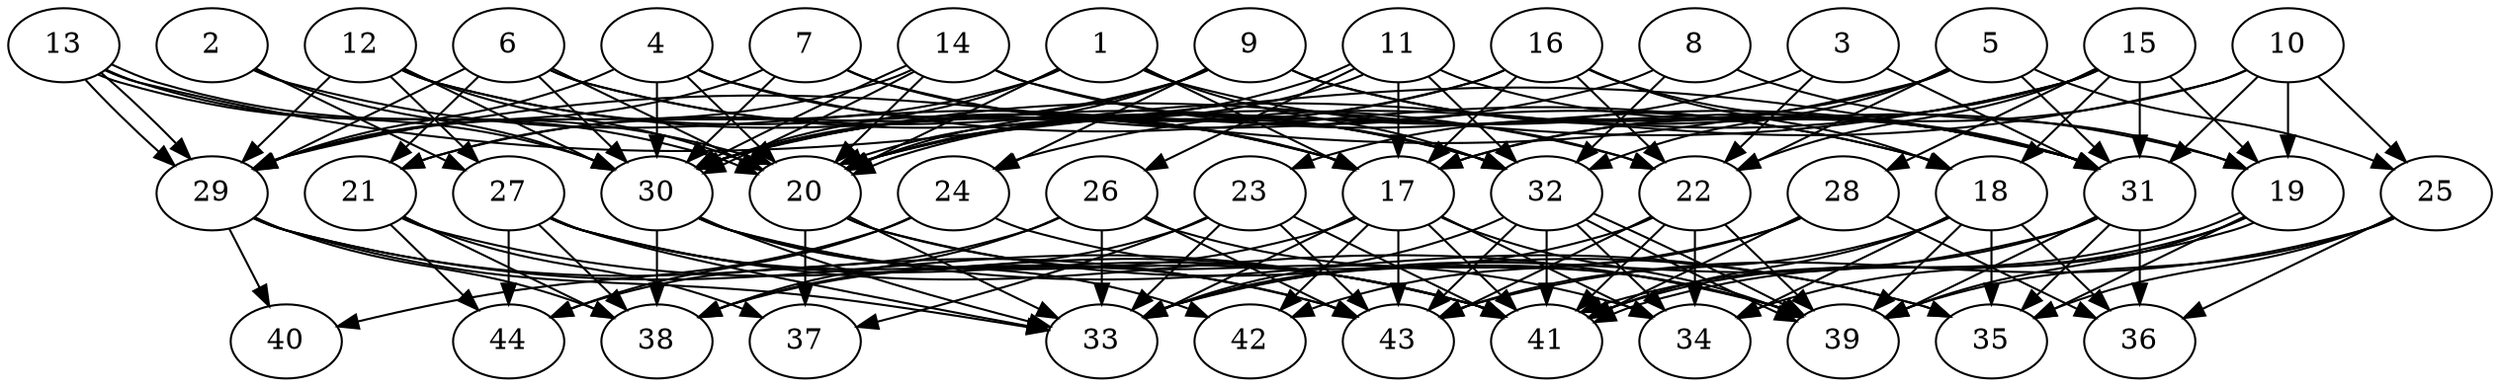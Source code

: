 // DAG (tier=3-complex, mode=data, n=44, ccr=0.506, fat=0.789, density=0.781, regular=0.336, jump=0.230, mindata=4194304, maxdata=33554432)
// DAG automatically generated by daggen at Sun Aug 24 16:33:35 2025
// /home/ermia/Project/Environments/daggen/bin/daggen --dot --ccr 0.506 --fat 0.789 --regular 0.336 --density 0.781 --jump 0.230 --mindata 4194304 --maxdata 33554432 -n 44 
digraph G {
  1 [size="7868933554037143371776", alpha="0.13", expect_size="3934466777018571685888"]
  1 -> 17 [size ="3164952810487808"]
  1 -> 20 [size ="3164952810487808"]
  1 -> 21 [size ="3164952810487808"]
  1 -> 30 [size ="3164952810487808"]
  1 -> 31 [size ="3164952810487808"]
  1 -> 32 [size ="3164952810487808"]
  2 [size="1530455133284504436736", alpha="0.19", expect_size="765227566642252218368"]
  2 -> 17 [size ="1062438308937728"]
  2 -> 27 [size ="1062438308937728"]
  2 -> 30 [size ="1062438308937728"]
  3 [size="2389627976681294659584", alpha="0.15", expect_size="1194813988340647329792"]
  3 -> 20 [size ="1429914871922688"]
  3 -> 22 [size ="1429914871922688"]
  3 -> 31 [size ="1429914871922688"]
  4 [size="8246061336748422144", alpha="0.15", expect_size="4123030668374211072"]
  4 -> 17 [size ="5664593745543168"]
  4 -> 18 [size ="5664593745543168"]
  4 -> 20 [size ="5664593745543168"]
  4 -> 29 [size ="5664593745543168"]
  4 -> 30 [size ="5664593745543168"]
  5 [size="54281285315011608", alpha="0.17", expect_size="27140642657505804"]
  5 -> 22 [size ="1825294000324608"]
  5 -> 23 [size ="1825294000324608"]
  5 -> 25 [size ="1825294000324608"]
  5 -> 29 [size ="1825294000324608"]
  5 -> 31 [size ="1825294000324608"]
  5 -> 32 [size ="1825294000324608"]
  6 [size="4579192077372420", alpha="0.06", expect_size="2289596038686210"]
  6 -> 20 [size ="472866369830912"]
  6 -> 21 [size ="472866369830912"]
  6 -> 22 [size ="472866369830912"]
  6 -> 29 [size ="472866369830912"]
  6 -> 30 [size ="472866369830912"]
  6 -> 32 [size ="472866369830912"]
  7 [size="17024035009990074826752", alpha="0.06", expect_size="8512017504995037413376"]
  7 -> 18 [size ="5294175364841472"]
  7 -> 29 [size ="5294175364841472"]
  7 -> 30 [size ="5294175364841472"]
  7 -> 32 [size ="5294175364841472"]
  8 [size="15563601419854484", alpha="0.12", expect_size="7781800709927242"]
  8 -> 19 [size ="344887081828352"]
  8 -> 30 [size ="344887081828352"]
  8 -> 32 [size ="344887081828352"]
  9 [size="11658178068107524", alpha="0.06", expect_size="5829089034053762"]
  9 -> 19 [size ="208960904757248"]
  9 -> 20 [size ="208960904757248"]
  9 -> 21 [size ="208960904757248"]
  9 -> 24 [size ="208960904757248"]
  9 -> 30 [size ="208960904757248"]
  9 -> 31 [size ="208960904757248"]
  10 [size="12082792010679106666496", alpha="0.19", expect_size="6041396005339553333248"]
  10 -> 17 [size ="4212450916302848"]
  10 -> 19 [size ="4212450916302848"]
  10 -> 20 [size ="4212450916302848"]
  10 -> 25 [size ="4212450916302848"]
  10 -> 31 [size ="4212450916302848"]
  11 [size="296702046165659968", alpha="0.15", expect_size="148351023082829984"]
  11 -> 17 [size ="8537401806815232"]
  11 -> 20 [size ="8537401806815232"]
  11 -> 20 [size ="8537401806815232"]
  11 -> 26 [size ="8537401806815232"]
  11 -> 31 [size ="8537401806815232"]
  11 -> 32 [size ="8537401806815232"]
  12 [size="248231497524521600", alpha="0.05", expect_size="124115748762260800"]
  12 -> 17 [size ="6960746424434688"]
  12 -> 20 [size ="6960746424434688"]
  12 -> 27 [size ="6960746424434688"]
  12 -> 29 [size ="6960746424434688"]
  12 -> 30 [size ="6960746424434688"]
  12 -> 32 [size ="6960746424434688"]
  13 [size="16567040498185318400", alpha="0.00", expect_size="8283520249092659200"]
  13 -> 20 [size ="7244859417034752"]
  13 -> 20 [size ="7244859417034752"]
  13 -> 29 [size ="7244859417034752"]
  13 -> 29 [size ="7244859417034752"]
  13 -> 30 [size ="7244859417034752"]
  13 -> 31 [size ="7244859417034752"]
  14 [size="15647931208789785575424", alpha="0.09", expect_size="7823965604394892787712"]
  14 -> 20 [size ="5004890795409408"]
  14 -> 22 [size ="5004890795409408"]
  14 -> 29 [size ="5004890795409408"]
  14 -> 30 [size ="5004890795409408"]
  14 -> 30 [size ="5004890795409408"]
  14 -> 31 [size ="5004890795409408"]
  15 [size="313457216275916096", alpha="0.00", expect_size="156728608137958048"]
  15 -> 17 [size ="7932469059780608"]
  15 -> 18 [size ="7932469059780608"]
  15 -> 19 [size ="7932469059780608"]
  15 -> 22 [size ="7932469059780608"]
  15 -> 24 [size ="7932469059780608"]
  15 -> 28 [size ="7932469059780608"]
  15 -> 30 [size ="7932469059780608"]
  15 -> 31 [size ="7932469059780608"]
  16 [size="1517501260926711552", alpha="0.05", expect_size="758750630463355776"]
  16 -> 17 [size ="936861753147392"]
  16 -> 18 [size ="936861753147392"]
  16 -> 20 [size ="936861753147392"]
  16 -> 22 [size ="936861753147392"]
  16 -> 30 [size ="936861753147392"]
  16 -> 31 [size ="936861753147392"]
  17 [size="88201123446469088", alpha="0.19", expect_size="44100561723234544"]
  17 -> 33 [size ="1538351286976512"]
  17 -> 34 [size ="1538351286976512"]
  17 -> 38 [size ="1538351286976512"]
  17 -> 39 [size ="1538351286976512"]
  17 -> 41 [size ="1538351286976512"]
  17 -> 42 [size ="1538351286976512"]
  17 -> 43 [size ="1538351286976512"]
  18 [size="15022260337874204672", alpha="0.15", expect_size="7511130168937102336"]
  18 -> 34 [size ="6087694371258368"]
  18 -> 35 [size ="6087694371258368"]
  18 -> 36 [size ="6087694371258368"]
  18 -> 39 [size ="6087694371258368"]
  18 -> 41 [size ="6087694371258368"]
  18 -> 43 [size ="6087694371258368"]
  19 [size="1272700627681424703488", alpha="0.02", expect_size="636350313840712351744"]
  19 -> 34 [size ="939523164864512"]
  19 -> 35 [size ="939523164864512"]
  19 -> 39 [size ="939523164864512"]
  19 -> 41 [size ="939523164864512"]
  19 -> 41 [size ="939523164864512"]
  20 [size="460271312737140736000", alpha="0.00", expect_size="230135656368570368000"]
  20 -> 33 [size ="476905786572800"]
  20 -> 34 [size ="476905786572800"]
  20 -> 35 [size ="476905786572800"]
  20 -> 37 [size ="476905786572800"]
  21 [size="14004380324619517689856", alpha="0.08", expect_size="7002190162309758844928"]
  21 -> 37 [size ="4647997845536768"]
  21 -> 38 [size ="4647997845536768"]
  21 -> 41 [size ="4647997845536768"]
  21 -> 44 [size ="4647997845536768"]
  22 [size="14272007099323124809728", alpha="0.12", expect_size="7136003549661562404864"]
  22 -> 33 [size ="4707026995249152"]
  22 -> 34 [size ="4707026995249152"]
  22 -> 39 [size ="4707026995249152"]
  22 -> 41 [size ="4707026995249152"]
  22 -> 43 [size ="4707026995249152"]
  23 [size="282205375780249664", alpha="0.02", expect_size="141102687890124832"]
  23 -> 33 [size ="7168638385651712"]
  23 -> 37 [size ="7168638385651712"]
  23 -> 38 [size ="7168638385651712"]
  23 -> 41 [size ="7168638385651712"]
  23 -> 43 [size ="7168638385651712"]
  24 [size="145215730106014629888", alpha="0.07", expect_size="72607865053007314944"]
  24 -> 39 [size ="221020434726912"]
  24 -> 40 [size ="221020434726912"]
  24 -> 44 [size ="221020434726912"]
  25 [size="1374259608256835072", alpha="0.19", expect_size="687129804128417536"]
  25 -> 35 [size ="514296329011200"]
  25 -> 36 [size ="514296329011200"]
  25 -> 39 [size ="514296329011200"]
  25 -> 43 [size ="514296329011200"]
  26 [size="95162203501729536", alpha="0.17", expect_size="47581101750864768"]
  26 -> 33 [size ="4290254785740800"]
  26 -> 38 [size ="4290254785740800"]
  26 -> 39 [size ="4290254785740800"]
  26 -> 43 [size ="4290254785740800"]
  26 -> 44 [size ="4290254785740800"]
  27 [size="27036304259451715584000", alpha="0.20", expect_size="13518152129725857792000"]
  27 -> 33 [size ="7206452645068800"]
  27 -> 38 [size ="7206452645068800"]
  27 -> 39 [size ="7206452645068800"]
  27 -> 41 [size ="7206452645068800"]
  27 -> 43 [size ="7206452645068800"]
  27 -> 44 [size ="7206452645068800"]
  28 [size="856328217516738688", alpha="0.17", expect_size="428164108758369344"]
  28 -> 33 [size ="775028056522752"]
  28 -> 36 [size ="775028056522752"]
  28 -> 41 [size ="775028056522752"]
  28 -> 42 [size ="775028056522752"]
  29 [size="41407566840331304", alpha="0.08", expect_size="20703783420165652"]
  29 -> 33 [size ="4991785776447488"]
  29 -> 38 [size ="4991785776447488"]
  29 -> 40 [size ="4991785776447488"]
  29 -> 41 [size ="4991785776447488"]
  29 -> 43 [size ="4991785776447488"]
  30 [size="18984058479205632", alpha="0.04", expect_size="9492029239602816"]
  30 -> 33 [size ="1472280429330432"]
  30 -> 35 [size ="1472280429330432"]
  30 -> 38 [size ="1472280429330432"]
  30 -> 41 [size ="1472280429330432"]
  30 -> 42 [size ="1472280429330432"]
  31 [size="9096723363892399104", alpha="0.14", expect_size="4548361681946199552"]
  31 -> 33 [size ="4307725706067968"]
  31 -> 35 [size ="4307725706067968"]
  31 -> 36 [size ="4307725706067968"]
  31 -> 39 [size ="4307725706067968"]
  31 -> 41 [size ="4307725706067968"]
  32 [size="26845811243052699746304", alpha="0.00", expect_size="13422905621526349873152"]
  32 -> 33 [size ="7172562509365248"]
  32 -> 34 [size ="7172562509365248"]
  32 -> 39 [size ="7172562509365248"]
  32 -> 39 [size ="7172562509365248"]
  32 -> 41 [size ="7172562509365248"]
  32 -> 43 [size ="7172562509365248"]
  33 [size="4809901194166131712", alpha="0.04", expect_size="2404950597083065856"]
  34 [size="8833904134907450368", alpha="0.10", expect_size="4416952067453725184"]
  35 [size="63331993606328520", alpha="0.00", expect_size="31665996803164260"]
  36 [size="2436604914422832431104", alpha="0.00", expect_size="1218302457211416215552"]
  37 [size="2356004225478146048", alpha="0.17", expect_size="1178002112739073024"]
  38 [size="1403520806774736896", alpha="0.18", expect_size="701760403387368448"]
  39 [size="297807853017963776", alpha="0.18", expect_size="148903926508981888"]
  40 [size="18770890400888098816", alpha="0.11", expect_size="9385445200444049408"]
  41 [size="502056825259074816", alpha="0.13", expect_size="251028412629537408"]
  42 [size="150914248148544160", alpha="0.06", expect_size="75457124074272080"]
  43 [size="15401778319437520896", alpha="0.03", expect_size="7700889159718760448"]
  44 [size="649660449844469248", alpha="0.14", expect_size="324830224922234624"]
}